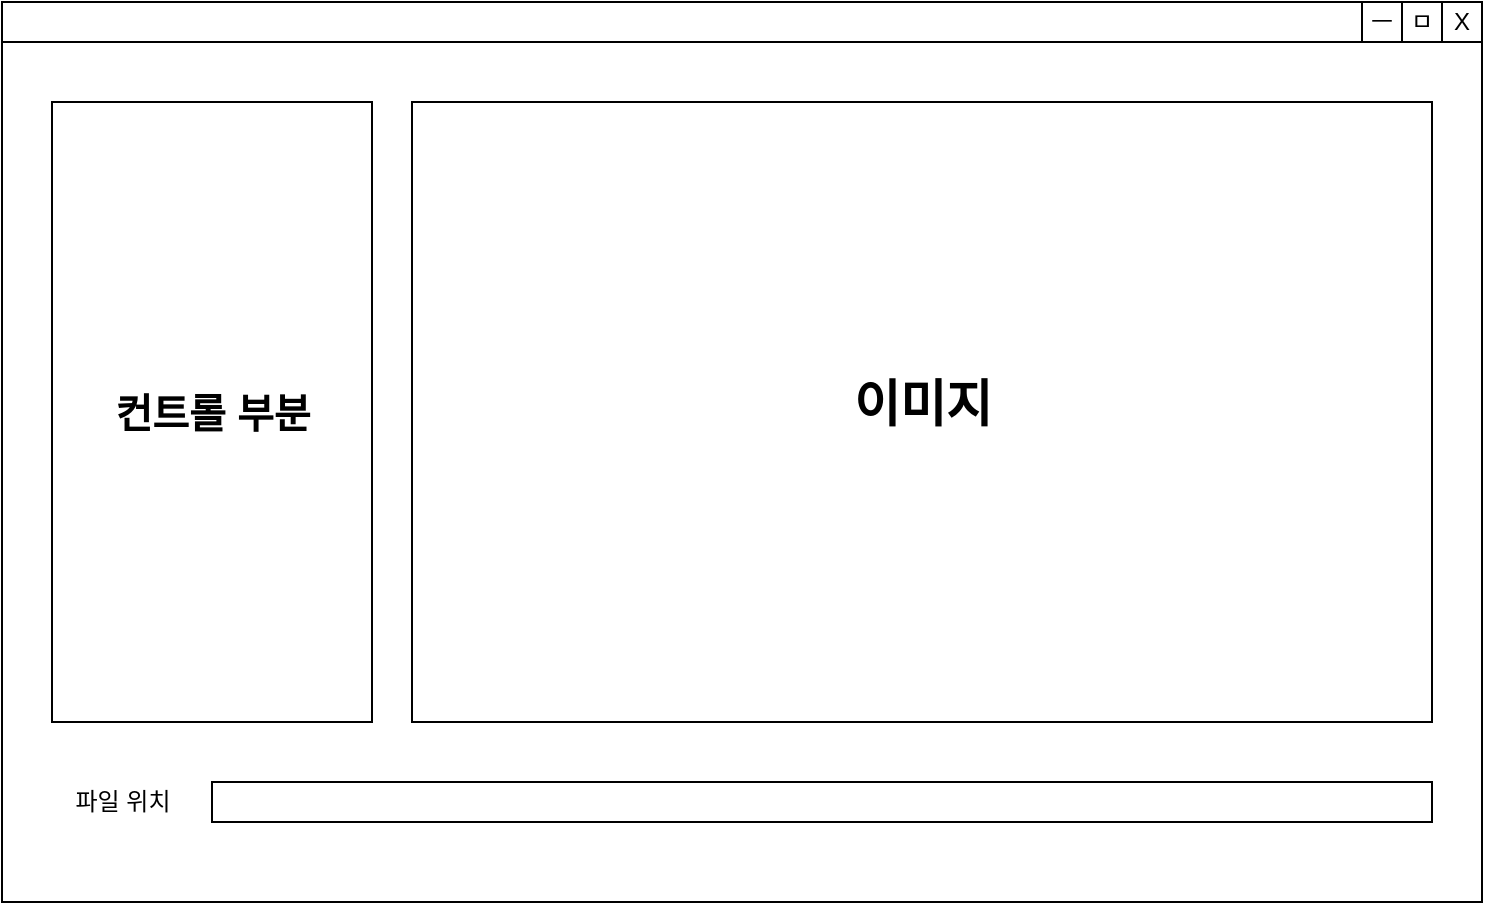 <mxfile version="24.9.1">
  <diagram name="페이지-1" id="1CXfd67G8cg28f1LYDr9">
    <mxGraphModel dx="954" dy="558" grid="1" gridSize="10" guides="1" tooltips="1" connect="1" arrows="1" fold="1" page="1" pageScale="1" pageWidth="827" pageHeight="1169" math="0" shadow="0">
      <root>
        <mxCell id="0" />
        <mxCell id="1" parent="0" />
        <mxCell id="1zBdcWzT21QeWQQSh3dz-1" value="" style="rounded=0;whiteSpace=wrap;html=1;" vertex="1" parent="1">
          <mxGeometry x="60" y="40" width="740" height="450" as="geometry" />
        </mxCell>
        <mxCell id="1zBdcWzT21QeWQQSh3dz-2" value="" style="rounded=0;whiteSpace=wrap;html=1;" vertex="1" parent="1">
          <mxGeometry x="265" y="90" width="510" height="310" as="geometry" />
        </mxCell>
        <mxCell id="1zBdcWzT21QeWQQSh3dz-3" value="" style="rounded=0;whiteSpace=wrap;html=1;" vertex="1" parent="1">
          <mxGeometry x="60" y="40" width="740" height="20" as="geometry" />
        </mxCell>
        <mxCell id="1zBdcWzT21QeWQQSh3dz-5" value="X" style="whiteSpace=wrap;html=1;aspect=fixed;" vertex="1" parent="1">
          <mxGeometry x="780" y="40" width="20" height="20" as="geometry" />
        </mxCell>
        <mxCell id="1zBdcWzT21QeWQQSh3dz-6" value="ㅁ" style="whiteSpace=wrap;html=1;aspect=fixed;" vertex="1" parent="1">
          <mxGeometry x="760" y="40" width="20" height="20" as="geometry" />
        </mxCell>
        <mxCell id="1zBdcWzT21QeWQQSh3dz-7" value="ㅡ" style="whiteSpace=wrap;html=1;aspect=fixed;" vertex="1" parent="1">
          <mxGeometry x="740" y="40" width="20" height="20" as="geometry" />
        </mxCell>
        <mxCell id="1zBdcWzT21QeWQQSh3dz-8" value="" style="rounded=0;whiteSpace=wrap;html=1;" vertex="1" parent="1">
          <mxGeometry x="85" y="90" width="160" height="310" as="geometry" />
        </mxCell>
        <mxCell id="1zBdcWzT21QeWQQSh3dz-9" value="이미지" style="text;html=1;align=center;verticalAlign=middle;resizable=0;points=[];autosize=1;strokeColor=none;fillColor=none;fontSize=25;fontStyle=1" vertex="1" parent="1">
          <mxGeometry x="470" y="220" width="100" height="40" as="geometry" />
        </mxCell>
        <mxCell id="1zBdcWzT21QeWQQSh3dz-10" value="" style="rounded=0;whiteSpace=wrap;html=1;" vertex="1" parent="1">
          <mxGeometry x="165" y="430" width="610" height="20" as="geometry" />
        </mxCell>
        <mxCell id="1zBdcWzT21QeWQQSh3dz-11" value="파일 위치" style="text;html=1;align=center;verticalAlign=middle;resizable=0;points=[];autosize=1;strokeColor=none;fillColor=none;" vertex="1" parent="1">
          <mxGeometry x="85" y="425" width="70" height="30" as="geometry" />
        </mxCell>
        <mxCell id="1zBdcWzT21QeWQQSh3dz-12" value="컨트롤 부분" style="text;html=1;align=center;verticalAlign=middle;resizable=0;points=[];autosize=1;strokeColor=none;fillColor=none;fontSize=20;fontStyle=1" vertex="1" parent="1">
          <mxGeometry x="100" y="225" width="130" height="40" as="geometry" />
        </mxCell>
      </root>
    </mxGraphModel>
  </diagram>
</mxfile>
